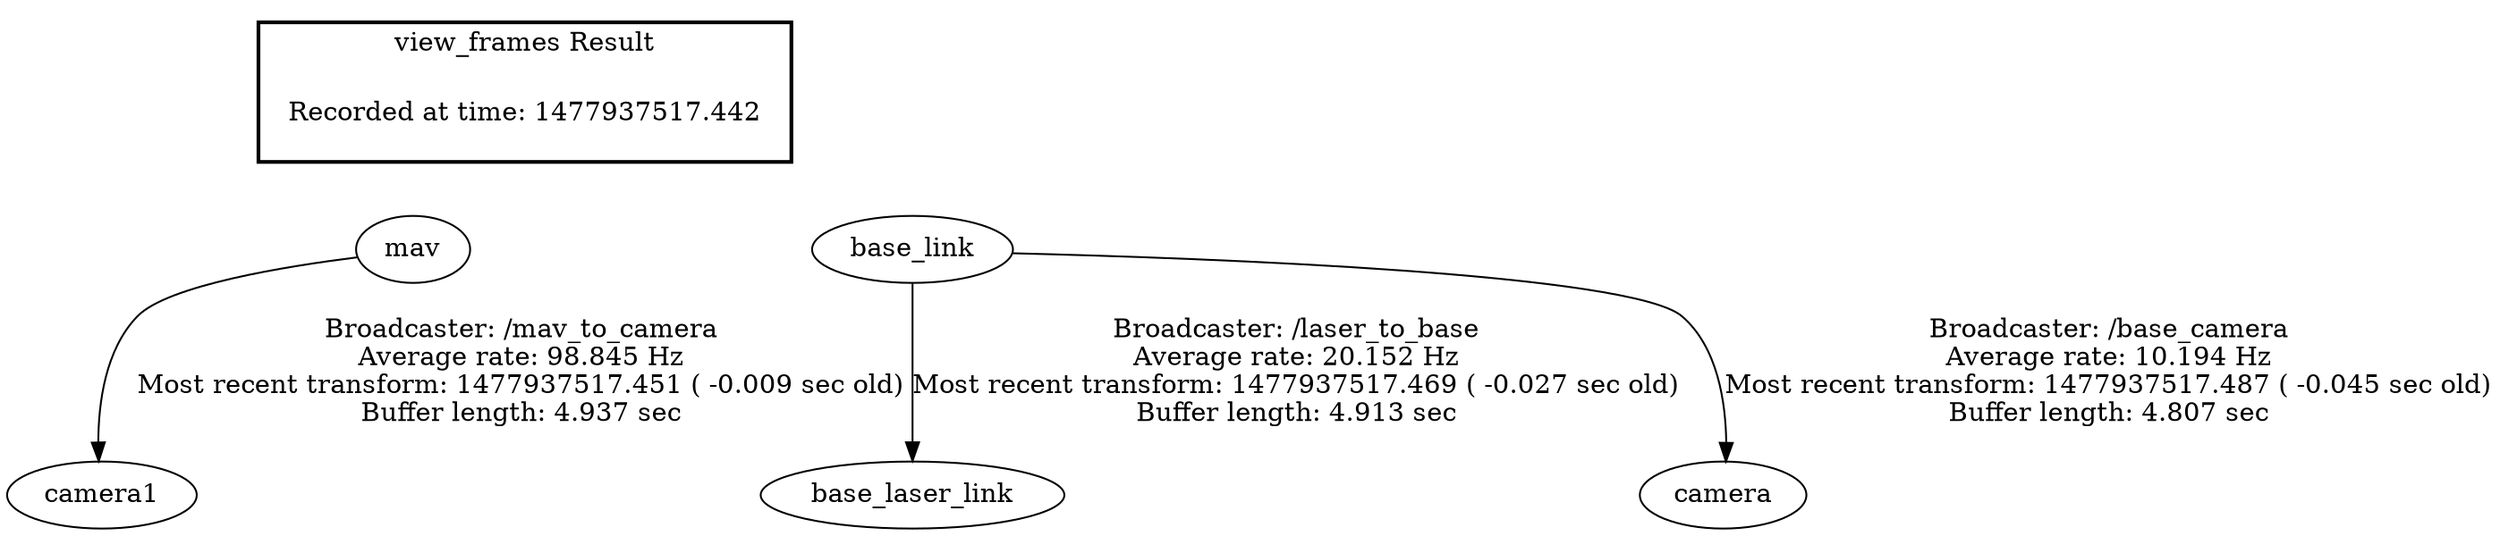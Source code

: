 digraph G {
"mav" -> "camera1"[label="Broadcaster: /mav_to_camera\nAverage rate: 98.845 Hz\nMost recent transform: 1477937517.451 ( -0.009 sec old)\nBuffer length: 4.937 sec\n"];
"base_link" -> "base_laser_link"[label="Broadcaster: /laser_to_base\nAverage rate: 20.152 Hz\nMost recent transform: 1477937517.469 ( -0.027 sec old)\nBuffer length: 4.913 sec\n"];
"base_link" -> "camera"[label="Broadcaster: /base_camera\nAverage rate: 10.194 Hz\nMost recent transform: 1477937517.487 ( -0.045 sec old)\nBuffer length: 4.807 sec\n"];
edge [style=invis];
 subgraph cluster_legend { style=bold; color=black; label ="view_frames Result";
"Recorded at time: 1477937517.442"[ shape=plaintext ] ;
 }->"mav";
edge [style=invis];
 subgraph cluster_legend { style=bold; color=black; label ="view_frames Result";
"Recorded at time: 1477937517.442"[ shape=plaintext ] ;
 }->"base_link";
}
